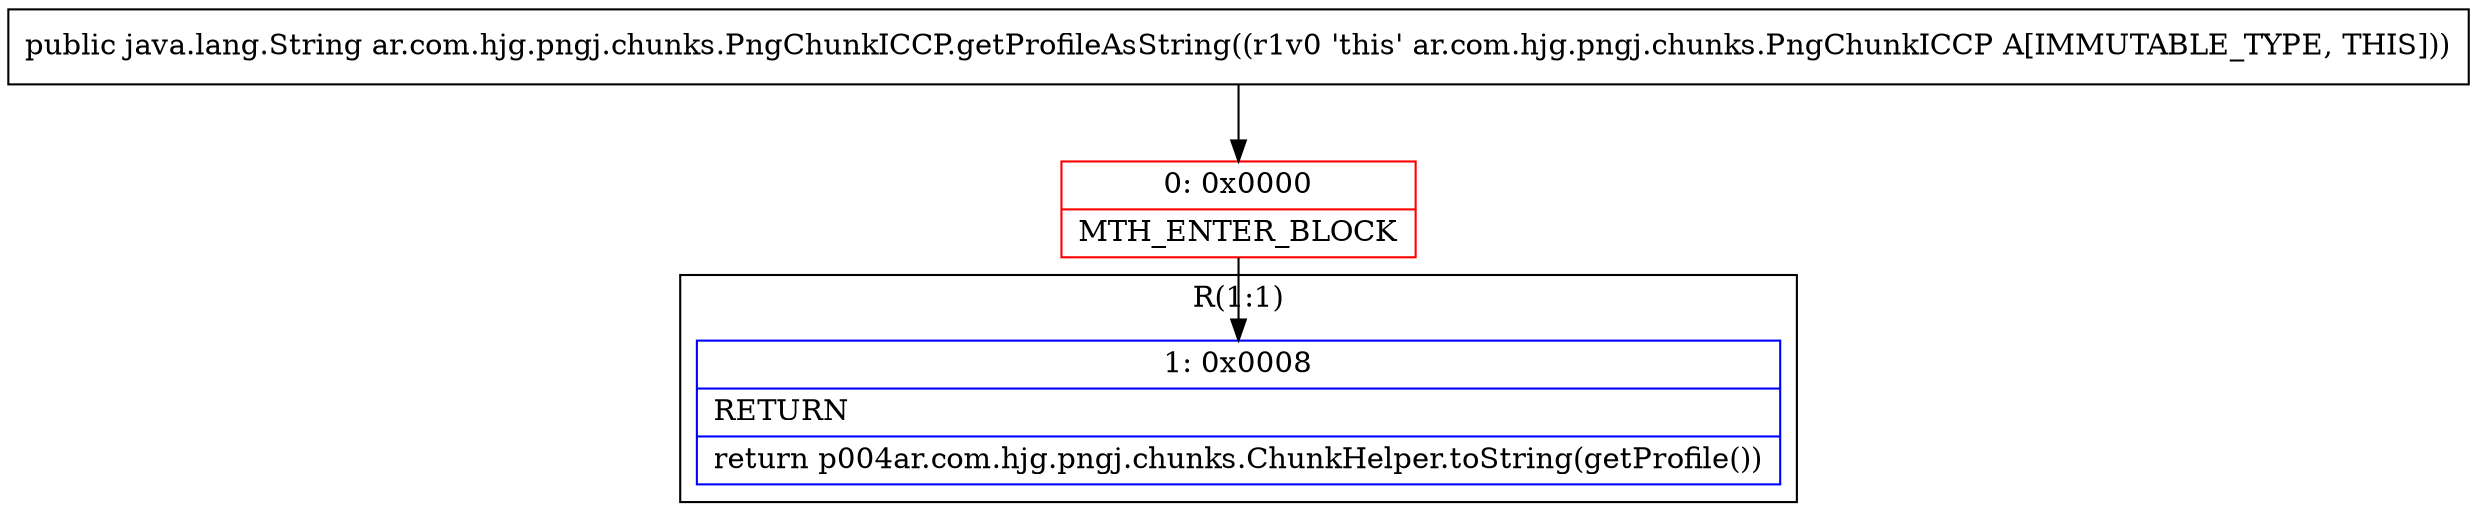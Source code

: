 digraph "CFG forar.com.hjg.pngj.chunks.PngChunkICCP.getProfileAsString()Ljava\/lang\/String;" {
subgraph cluster_Region_1139897195 {
label = "R(1:1)";
node [shape=record,color=blue];
Node_1 [shape=record,label="{1\:\ 0x0008|RETURN\l|return p004ar.com.hjg.pngj.chunks.ChunkHelper.toString(getProfile())\l}"];
}
Node_0 [shape=record,color=red,label="{0\:\ 0x0000|MTH_ENTER_BLOCK\l}"];
MethodNode[shape=record,label="{public java.lang.String ar.com.hjg.pngj.chunks.PngChunkICCP.getProfileAsString((r1v0 'this' ar.com.hjg.pngj.chunks.PngChunkICCP A[IMMUTABLE_TYPE, THIS])) }"];
MethodNode -> Node_0;
Node_0 -> Node_1;
}

